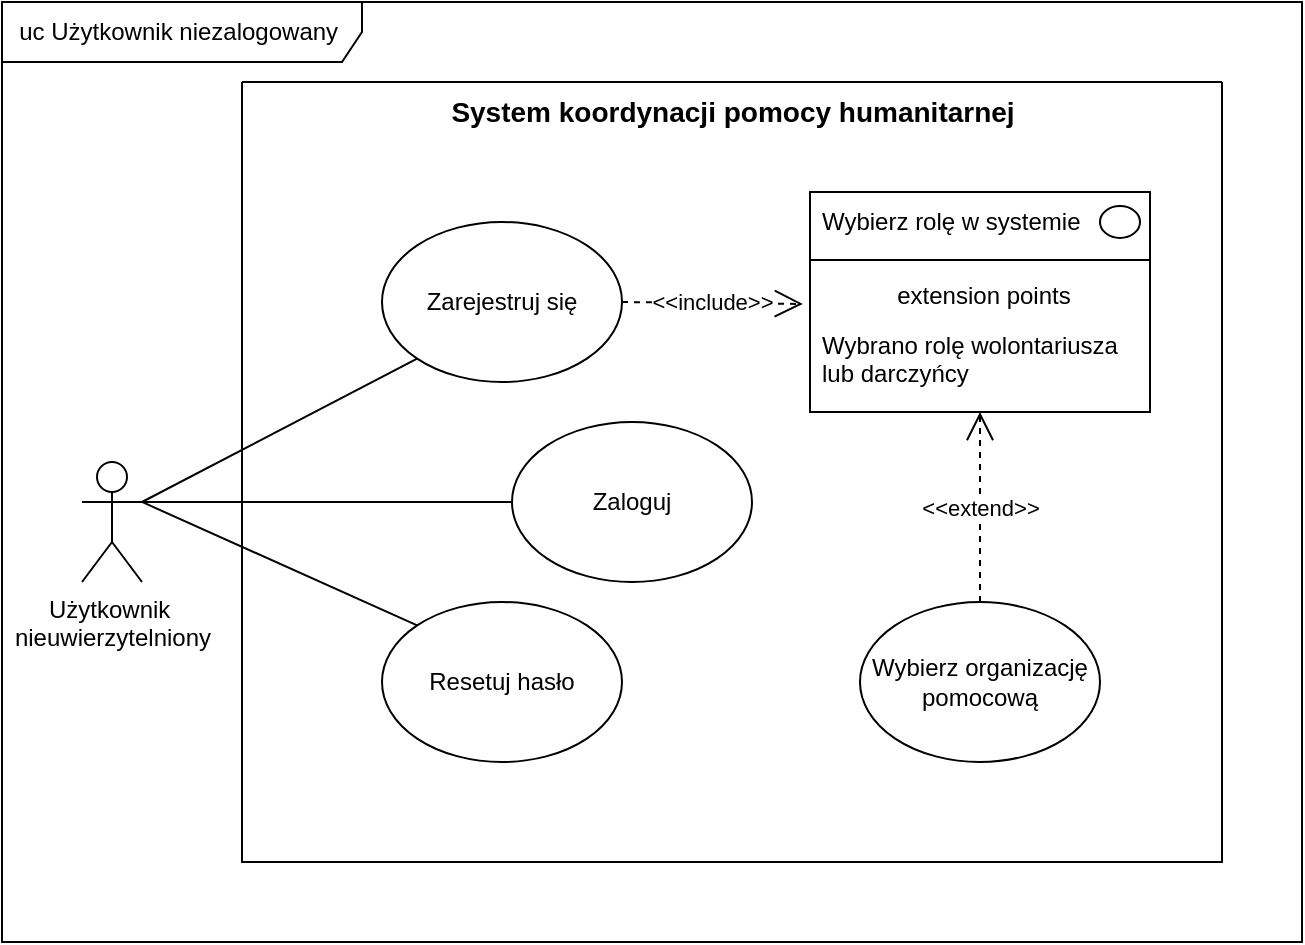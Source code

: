 <mxfile version="24.7.8">
  <diagram name="Strona-1" id="uDWs3KkWeHJYz_EBmwp3">
    <mxGraphModel dx="757" dy="690" grid="1" gridSize="10" guides="1" tooltips="1" connect="1" arrows="1" fold="1" page="1" pageScale="1" pageWidth="827" pageHeight="1169" math="0" shadow="0">
      <root>
        <mxCell id="0" />
        <mxCell id="1" parent="0" />
        <mxCell id="JMo5-8yaMocJc1o28oo3-1" value="Użytkownik&amp;nbsp;&lt;div&gt;nieuwierzytelniony&lt;/div&gt;" style="shape=umlActor;verticalLabelPosition=bottom;verticalAlign=top;html=1;outlineConnect=0;" parent="1" vertex="1">
          <mxGeometry x="50" y="380" width="30" height="60" as="geometry" />
        </mxCell>
        <mxCell id="ZpiSfnfSVMyxBeal5erH-1" value="" style="endArrow=none;html=1;rounded=0;entryX=0;entryY=1;entryDx=0;entryDy=0;" edge="1" parent="1" target="JMo5-8yaMocJc1o28oo3-2">
          <mxGeometry width="50" height="50" relative="1" as="geometry">
            <mxPoint x="80" y="400" as="sourcePoint" />
            <mxPoint x="290" y="390" as="targetPoint" />
          </mxGeometry>
        </mxCell>
        <mxCell id="ZpiSfnfSVMyxBeal5erH-4" value="" style="swimlane;startSize=0;" vertex="1" parent="1">
          <mxGeometry x="130" y="190" width="490" height="390" as="geometry" />
        </mxCell>
        <mxCell id="ZpiSfnfSVMyxBeal5erH-2" value="Zaloguj" style="ellipse;whiteSpace=wrap;html=1;" vertex="1" parent="ZpiSfnfSVMyxBeal5erH-4">
          <mxGeometry x="135" y="170" width="120" height="80" as="geometry" />
        </mxCell>
        <mxCell id="ZpiSfnfSVMyxBeal5erH-3" value="Resetuj hasło" style="ellipse;whiteSpace=wrap;html=1;" vertex="1" parent="ZpiSfnfSVMyxBeal5erH-4">
          <mxGeometry x="70" y="260" width="120" height="80" as="geometry" />
        </mxCell>
        <mxCell id="JMo5-8yaMocJc1o28oo3-2" value="Zarejestruj się" style="ellipse;whiteSpace=wrap;html=1;" parent="ZpiSfnfSVMyxBeal5erH-4" vertex="1">
          <mxGeometry x="70" y="70" width="120" height="80" as="geometry" />
        </mxCell>
        <mxCell id="ZpiSfnfSVMyxBeal5erH-19" value="" style="fontStyle=1;align=center;verticalAlign=top;childLayout=stackLayout;horizontal=1;horizontalStack=0;resizeParent=1;resizeParentMax=0;resizeLast=0;marginBottom=0;" vertex="1" parent="ZpiSfnfSVMyxBeal5erH-4">
          <mxGeometry x="284" y="55" width="170" height="110" as="geometry" />
        </mxCell>
        <mxCell id="ZpiSfnfSVMyxBeal5erH-20" value="&lt;span style=&quot;font-weight: normal;&quot;&gt;Wybierz rolę w systemie&lt;/span&gt;" style="html=1;align=left;spacingLeft=4;verticalAlign=middle;strokeColor=none;fillColor=none;fontStyle=1;whiteSpace=wrap;" vertex="1" parent="ZpiSfnfSVMyxBeal5erH-19">
          <mxGeometry width="170" height="30" as="geometry" />
        </mxCell>
        <mxCell id="ZpiSfnfSVMyxBeal5erH-21" value="" style="shape=ellipse;" vertex="1" parent="ZpiSfnfSVMyxBeal5erH-20">
          <mxGeometry x="1" width="20" height="16" relative="1" as="geometry">
            <mxPoint x="-25" y="7" as="offset" />
          </mxGeometry>
        </mxCell>
        <mxCell id="ZpiSfnfSVMyxBeal5erH-22" value="" style="line;strokeWidth=1;fillColor=none;align=left;verticalAlign=middle;spacingTop=-1;spacingLeft=3;spacingRight=3;rotatable=0;labelPosition=right;points=[];portConstraint=eastwest;" vertex="1" parent="ZpiSfnfSVMyxBeal5erH-19">
          <mxGeometry y="30" width="170" height="8" as="geometry" />
        </mxCell>
        <mxCell id="ZpiSfnfSVMyxBeal5erH-23" value="extension points" style="html=1;align=center;spacingLeft=4;verticalAlign=top;strokeColor=none;fillColor=none;whiteSpace=wrap;" vertex="1" parent="ZpiSfnfSVMyxBeal5erH-19">
          <mxGeometry y="38" width="170" height="25" as="geometry" />
        </mxCell>
        <mxCell id="ZpiSfnfSVMyxBeal5erH-24" value="Wybrano rolę wolontariusza lub darczyńcy" style="html=1;align=left;spacingLeft=4;verticalAlign=top;strokeColor=none;fillColor=none;whiteSpace=wrap;" vertex="1" parent="ZpiSfnfSVMyxBeal5erH-19">
          <mxGeometry y="63" width="170" height="47" as="geometry" />
        </mxCell>
        <mxCell id="ZpiSfnfSVMyxBeal5erH-10" value="&amp;lt;&amp;lt;include&amp;gt;&amp;gt;" style="endArrow=open;endSize=12;dashed=1;html=1;rounded=0;exitX=1;exitY=0.5;exitDx=0;exitDy=0;entryX=-0.021;entryY=0.72;entryDx=0;entryDy=0;entryPerimeter=0;" edge="1" parent="ZpiSfnfSVMyxBeal5erH-4" source="JMo5-8yaMocJc1o28oo3-2" target="ZpiSfnfSVMyxBeal5erH-23">
          <mxGeometry width="160" relative="1" as="geometry">
            <mxPoint x="200" y="-180" as="sourcePoint" />
            <mxPoint x="294" y="160" as="targetPoint" />
          </mxGeometry>
        </mxCell>
        <mxCell id="ZpiSfnfSVMyxBeal5erH-7" value="Wybierz organizację pomocową" style="ellipse;whiteSpace=wrap;html=1;" vertex="1" parent="ZpiSfnfSVMyxBeal5erH-4">
          <mxGeometry x="309" y="260" width="120" height="80" as="geometry" />
        </mxCell>
        <mxCell id="ZpiSfnfSVMyxBeal5erH-11" value="&amp;lt;&amp;lt;extend&amp;gt;&amp;gt;" style="endArrow=open;endSize=12;dashed=1;html=1;rounded=0;exitX=0.5;exitY=0;exitDx=0;exitDy=0;entryX=0.5;entryY=1;entryDx=0;entryDy=0;" edge="1" parent="ZpiSfnfSVMyxBeal5erH-4" source="ZpiSfnfSVMyxBeal5erH-7" target="ZpiSfnfSVMyxBeal5erH-24">
          <mxGeometry width="160" relative="1" as="geometry">
            <mxPoint x="480" y="310" as="sourcePoint" />
            <mxPoint x="200" y="310" as="targetPoint" />
          </mxGeometry>
        </mxCell>
        <mxCell id="ZpiSfnfSVMyxBeal5erH-25" value="&lt;b&gt;&lt;font style=&quot;font-size: 14px;&quot;&gt;System koordynacji pomocy humanitarnej&lt;/font&gt;&lt;/b&gt;" style="text;html=1;align=center;verticalAlign=middle;resizable=0;points=[];autosize=1;strokeColor=none;fillColor=none;" vertex="1" parent="ZpiSfnfSVMyxBeal5erH-4">
          <mxGeometry x="90" width="310" height="30" as="geometry" />
        </mxCell>
        <mxCell id="ZpiSfnfSVMyxBeal5erH-5" value="" style="endArrow=none;html=1;rounded=0;exitX=1;exitY=0.333;exitDx=0;exitDy=0;exitPerimeter=0;entryX=0;entryY=0.5;entryDx=0;entryDy=0;" edge="1" parent="1" source="JMo5-8yaMocJc1o28oo3-1" target="ZpiSfnfSVMyxBeal5erH-2">
          <mxGeometry width="50" height="50" relative="1" as="geometry">
            <mxPoint x="240" y="440" as="sourcePoint" />
            <mxPoint x="290" y="390" as="targetPoint" />
          </mxGeometry>
        </mxCell>
        <mxCell id="ZpiSfnfSVMyxBeal5erH-6" value="" style="endArrow=none;html=1;rounded=0;exitX=1;exitY=0.333;exitDx=0;exitDy=0;exitPerimeter=0;entryX=0;entryY=0;entryDx=0;entryDy=0;" edge="1" parent="1" source="JMo5-8yaMocJc1o28oo3-1" target="ZpiSfnfSVMyxBeal5erH-3">
          <mxGeometry width="50" height="50" relative="1" as="geometry">
            <mxPoint x="240" y="440" as="sourcePoint" />
            <mxPoint x="290" y="390" as="targetPoint" />
          </mxGeometry>
        </mxCell>
        <mxCell id="ZpiSfnfSVMyxBeal5erH-32" value="uc Użytkownik niezalogowany&amp;nbsp;" style="shape=umlFrame;whiteSpace=wrap;html=1;pointerEvents=0;recursiveResize=0;container=1;collapsible=0;width=180;height=30;" vertex="1" parent="1">
          <mxGeometry x="10" y="150" width="650" height="470" as="geometry" />
        </mxCell>
      </root>
    </mxGraphModel>
  </diagram>
</mxfile>
